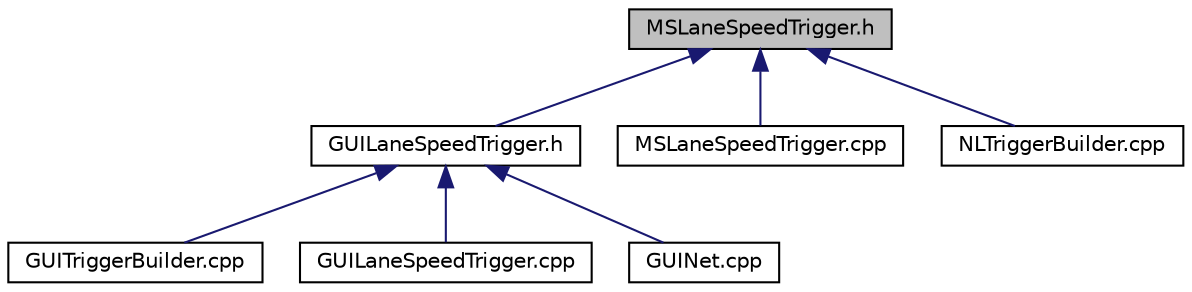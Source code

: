 digraph "MSLaneSpeedTrigger.h"
{
  edge [fontname="Helvetica",fontsize="10",labelfontname="Helvetica",labelfontsize="10"];
  node [fontname="Helvetica",fontsize="10",shape=record];
  Node33 [label="MSLaneSpeedTrigger.h",height=0.2,width=0.4,color="black", fillcolor="grey75", style="filled", fontcolor="black"];
  Node33 -> Node34 [dir="back",color="midnightblue",fontsize="10",style="solid",fontname="Helvetica"];
  Node34 [label="GUILaneSpeedTrigger.h",height=0.2,width=0.4,color="black", fillcolor="white", style="filled",URL="$d2/dea/_g_u_i_lane_speed_trigger_8h.html"];
  Node34 -> Node35 [dir="back",color="midnightblue",fontsize="10",style="solid",fontname="Helvetica"];
  Node35 [label="GUITriggerBuilder.cpp",height=0.2,width=0.4,color="black", fillcolor="white", style="filled",URL="$d8/d86/_g_u_i_trigger_builder_8cpp.html"];
  Node34 -> Node36 [dir="back",color="midnightblue",fontsize="10",style="solid",fontname="Helvetica"];
  Node36 [label="GUILaneSpeedTrigger.cpp",height=0.2,width=0.4,color="black", fillcolor="white", style="filled",URL="$df/d08/_g_u_i_lane_speed_trigger_8cpp.html"];
  Node34 -> Node37 [dir="back",color="midnightblue",fontsize="10",style="solid",fontname="Helvetica"];
  Node37 [label="GUINet.cpp",height=0.2,width=0.4,color="black", fillcolor="white", style="filled",URL="$dc/d90/_g_u_i_net_8cpp.html"];
  Node33 -> Node38 [dir="back",color="midnightblue",fontsize="10",style="solid",fontname="Helvetica"];
  Node38 [label="MSLaneSpeedTrigger.cpp",height=0.2,width=0.4,color="black", fillcolor="white", style="filled",URL="$d7/d23/_m_s_lane_speed_trigger_8cpp.html"];
  Node33 -> Node39 [dir="back",color="midnightblue",fontsize="10",style="solid",fontname="Helvetica"];
  Node39 [label="NLTriggerBuilder.cpp",height=0.2,width=0.4,color="black", fillcolor="white", style="filled",URL="$d1/dbc/_n_l_trigger_builder_8cpp.html"];
}
